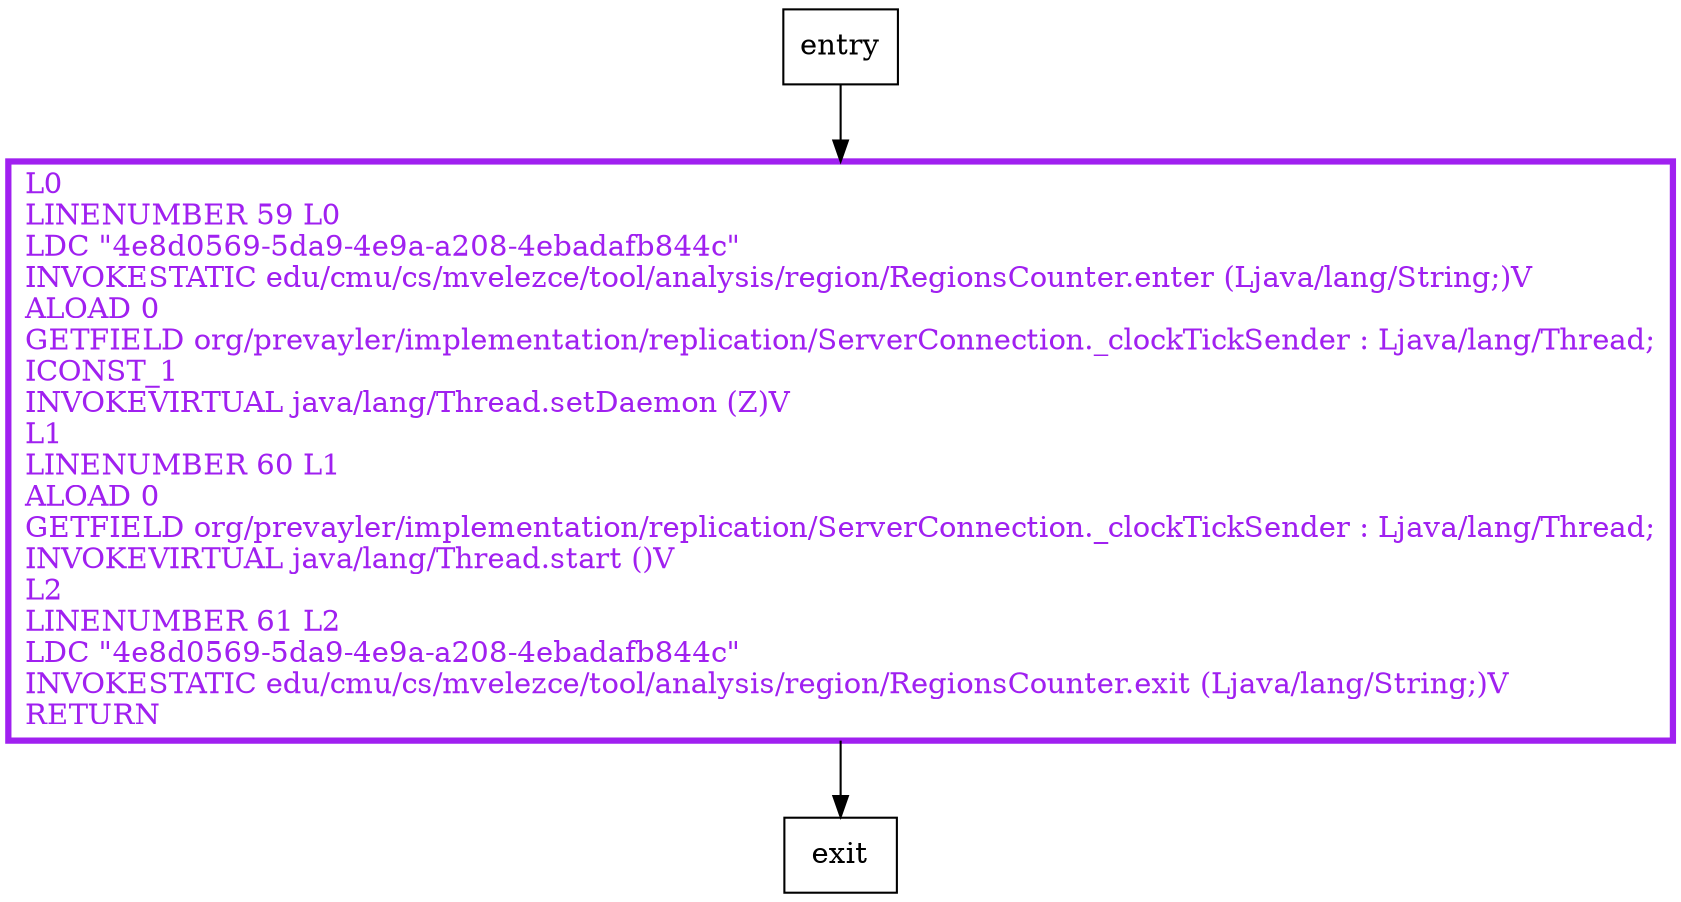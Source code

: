 digraph startSendingClockTicks {
node [shape=record];
1229044162 [label="L0\lLINENUMBER 59 L0\lLDC \"4e8d0569-5da9-4e9a-a208-4ebadafb844c\"\lINVOKESTATIC edu/cmu/cs/mvelezce/tool/analysis/region/RegionsCounter.enter (Ljava/lang/String;)V\lALOAD 0\lGETFIELD org/prevayler/implementation/replication/ServerConnection._clockTickSender : Ljava/lang/Thread;\lICONST_1\lINVOKEVIRTUAL java/lang/Thread.setDaemon (Z)V\lL1\lLINENUMBER 60 L1\lALOAD 0\lGETFIELD org/prevayler/implementation/replication/ServerConnection._clockTickSender : Ljava/lang/Thread;\lINVOKEVIRTUAL java/lang/Thread.start ()V\lL2\lLINENUMBER 61 L2\lLDC \"4e8d0569-5da9-4e9a-a208-4ebadafb844c\"\lINVOKESTATIC edu/cmu/cs/mvelezce/tool/analysis/region/RegionsCounter.exit (Ljava/lang/String;)V\lRETURN\l"];
entry;
exit;
entry -> 1229044162;
1229044162 -> exit;
1229044162[fontcolor="purple", penwidth=3, color="purple"];
}
